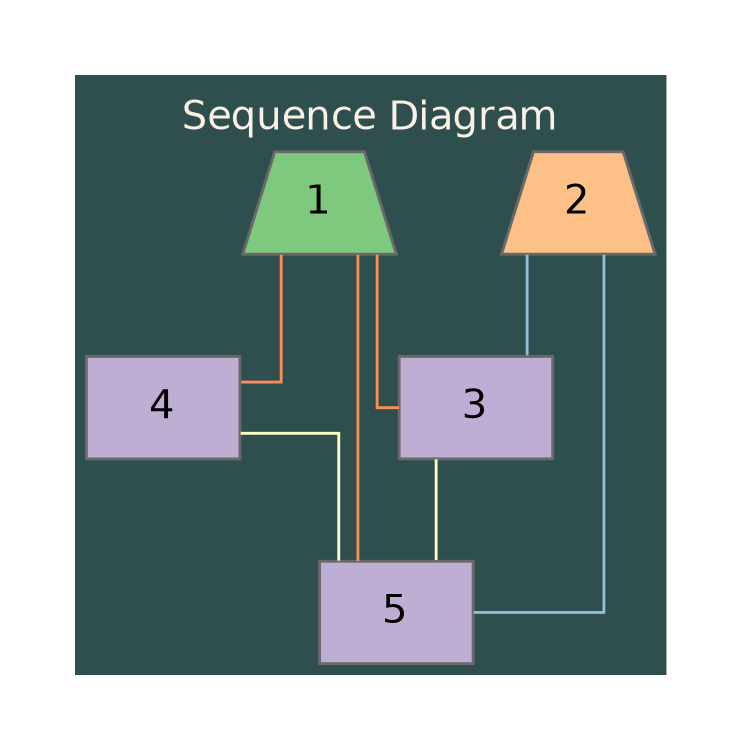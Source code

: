 digraph to_dot {
  style="filled";
  dpi="96";
  margin="0.5,0.5";
  bgcolor="/x11/darkslategray";
  fontname="Helvetica";
  fontsize="14.0";
  fontcolor="/x11/linen";
  splines="ortho";
  page="7,5";
  size="6,4!";
  ratio="auto";
  URL="http://tsdye.github.io/harris-matrix/";
  label="Sequence Diagram";
  labelloc="t";
  "1" [shape="trapezium"] [style="filled"] [fontname="Helvetica"] [fontsize="14.0"] [color="/x11/dimgray"] [fillcolor="/accent3/1"] [fontcolor="/x11/black"] [penwidth="1.0"] [skew="0.0"] [sides="4"] [orientation="0.0"] [distortion="0.0"] [URL="http://tsdye.github.io/harris-matrix/"];
  "2" [shape="trapezium"] [style="filled"] [fontname="Helvetica"] [fontsize="14.0"] [color="/x11/dimgray"] [fillcolor="/accent3/3"] [fontcolor="/x11/black"] [penwidth="1.0"] [skew="0.0"] [sides="4"] [orientation="0.0"] [distortion="0.0"] [URL="http://tsdye.github.io/harris-matrix/"];
  "3" [shape="box"] [style="filled"] [fontname="Helvetica"] [fontsize="14.0"] [color="/x11/dimgray"] [fillcolor="/accent3/2"] [fontcolor="/x11/black"] [penwidth="1.0"] [skew="0.0"] [sides="4"] [orientation="0.0"] [distortion="0.0"] [URL="http://tsdye.github.io/harris-matrix/"];
  "4" [shape="box"] [style="filled"] [fontname="Helvetica"] [fontsize="14.0"] [color="/x11/dimgray"] [fillcolor="/accent3/2"] [fontcolor="/x11/black"] [penwidth="1.0"] [skew="0.0"] [sides="4"] [orientation="0.0"] [distortion="0.0"] [URL="http://tsdye.github.io/harris-matrix/"];
  "5" [shape="box"] [style="filled"] [fontname="Helvetica"] [fontsize="14.0"] [color="/x11/dimgray"] [fillcolor="/accent3/2"] [fontcolor="/x11/black"] [penwidth="1.0"] [skew="0.0"] [sides="4"] [orientation="0.0"] [distortion="0.0"] [URL="http://tsdye.github.io/harris-matrix/"];
 "1" -> "3"  [style="solid"] [arrowhead="none"] [color="/rdylbu3/1"] [fontname="Helvetica"] [fontsize="14.0"] [fontcolor="/x11/black"] [penwidth="1.0"] [URL="http://tsdye.github.io/harris-matrix/"];
 "1" -> "4"  [style="solid"] [arrowhead="none"] [color="/rdylbu3/1"] [fontname="Helvetica"] [fontsize="14.0"] [fontcolor="/x11/black"] [penwidth="1.0"] [URL="http://tsdye.github.io/harris-matrix/"];
 "1" -> "5"  [style="solid"] [arrowhead="none"] [color="/rdylbu3/1"] [fontname="Helvetica"] [fontsize="14.0"] [fontcolor="/x11/black"] [penwidth="1.0"] [URL="http://tsdye.github.io/harris-matrix/"];
 "2" -> "3"  [style="solid"] [arrowhead="none"] [color="/rdylbu3/3"] [fontname="Helvetica"] [fontsize="14.0"] [fontcolor="/x11/black"] [penwidth="1.0"] [URL="http://tsdye.github.io/harris-matrix/"];
 "2" -> "5"  [style="solid"] [arrowhead="none"] [color="/rdylbu3/3"] [fontname="Helvetica"] [fontsize="14.0"] [fontcolor="/x11/black"] [penwidth="1.0"] [URL="http://tsdye.github.io/harris-matrix/"];
 "3" -> "5"  [style="solid"] [arrowhead="none"] [color="/rdylbu3/2"] [fontname="Helvetica"] [fontsize="14.0"] [fontcolor="/x11/black"] [penwidth="1.0"] [URL="http://tsdye.github.io/harris-matrix/"];
 "4" -> "5"  [style="solid"] [arrowhead="none"] [color="/rdylbu3/2"] [fontname="Helvetica"] [fontsize="14.0"] [fontcolor="/x11/black"] [penwidth="1.0"] [URL="http://tsdye.github.io/harris-matrix/"];
}
